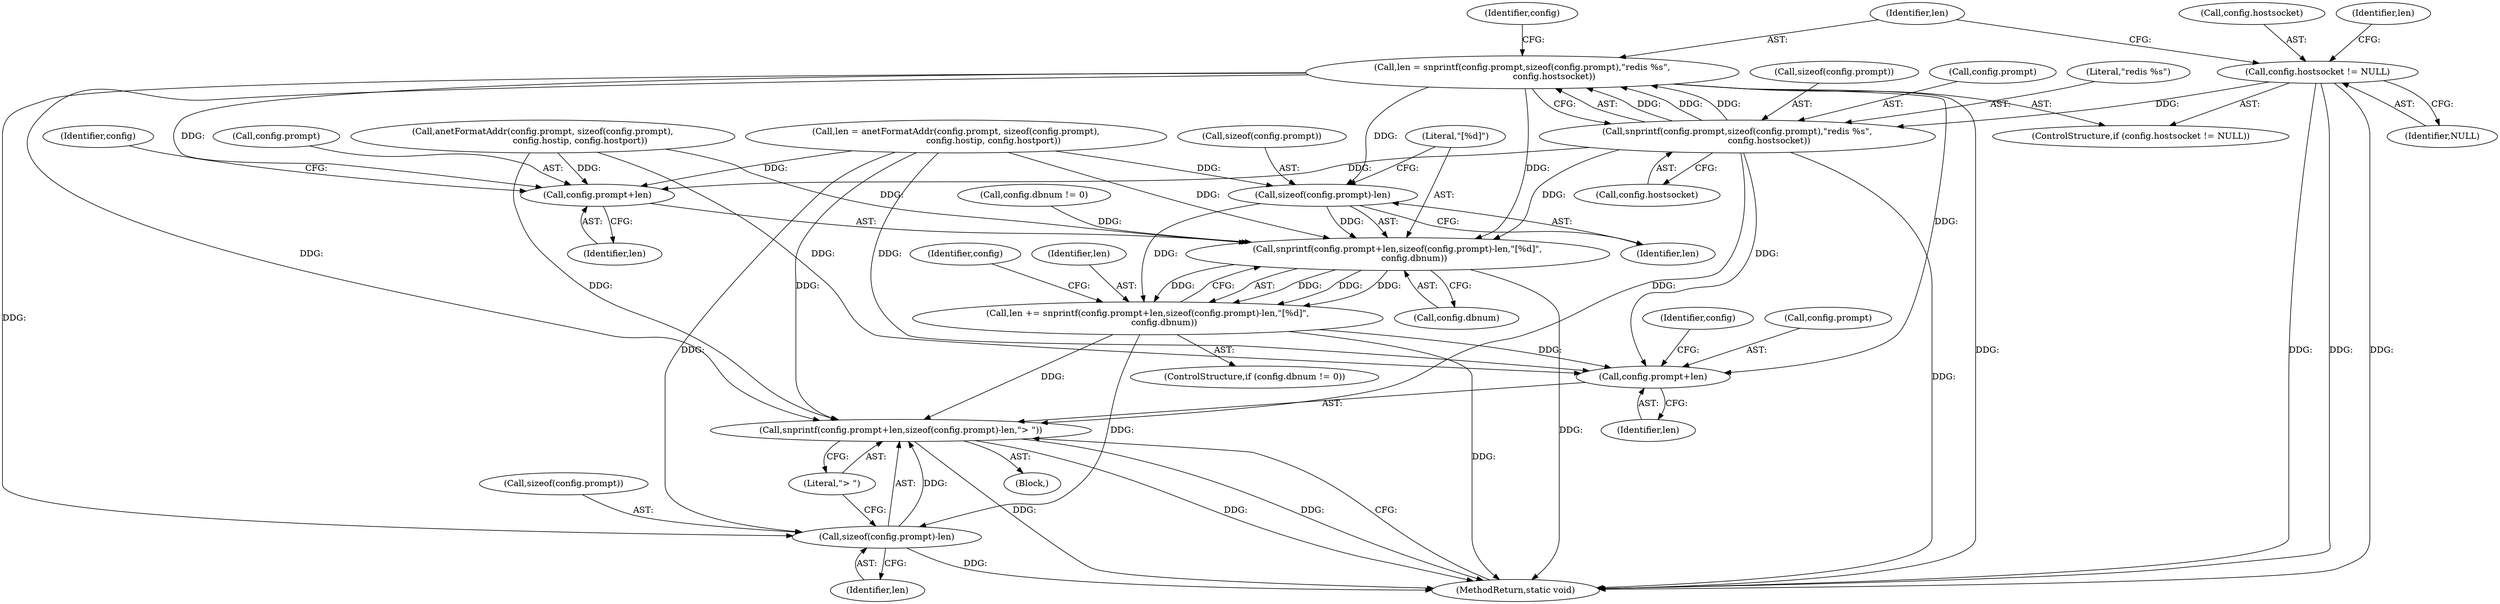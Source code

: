 digraph "1_redis_9fdcc15962f9ff4baebe6fdd947816f43f730d50@API" {
"1000116" [label="(Call,len = snprintf(config.prompt,sizeof(config.prompt),\"redis %s\",\n                       config.hostsocket))"];
"1000118" [label="(Call,snprintf(config.prompt,sizeof(config.prompt),\"redis %s\",\n                       config.hostsocket))"];
"1000111" [label="(Call,config.hostsocket != NULL)"];
"1000155" [label="(Call,snprintf(config.prompt+len,sizeof(config.prompt)-len,\"[%d]\",\n            config.dbnum))"];
"1000153" [label="(Call,len += snprintf(config.prompt+len,sizeof(config.prompt)-len,\"[%d]\",\n            config.dbnum))"];
"1000171" [label="(Call,snprintf(config.prompt+len,sizeof(config.prompt)-len,\"> \"))"];
"1000172" [label="(Call,config.prompt+len)"];
"1000177" [label="(Call,sizeof(config.prompt)-len)"];
"1000156" [label="(Call,config.prompt+len)"];
"1000161" [label="(Call,sizeof(config.prompt)-len)"];
"1000116" [label="(Call,len = snprintf(config.prompt,sizeof(config.prompt),\"redis %s\",\n                       config.hostsocket))"];
"1000184" [label="(MethodReturn,static void)"];
"1000111" [label="(Call,config.hostsocket != NULL)"];
"1000117" [label="(Identifier,len)"];
"1000182" [label="(Identifier,len)"];
"1000157" [label="(Call,config.prompt)"];
"1000167" [label="(Literal,\"[%d]\")"];
"1000110" [label="(ControlStructure,if (config.hostsocket != NULL))"];
"1000115" [label="(Identifier,NULL)"];
"1000180" [label="(Identifier,config)"];
"1000166" [label="(Identifier,len)"];
"1000127" [label="(Call,config.hostsocket)"];
"1000119" [label="(Call,config.prompt)"];
"1000174" [label="(Identifier,config)"];
"1000133" [label="(Call,anetFormatAddr(config.prompt, sizeof(config.prompt),\n                           config.hostip, config.hostport))"];
"1000118" [label="(Call,snprintf(config.prompt,sizeof(config.prompt),\"redis %s\",\n                       config.hostsocket))"];
"1000178" [label="(Call,sizeof(config.prompt))"];
"1000173" [label="(Call,config.prompt)"];
"1000147" [label="(ControlStructure,if (config.dbnum != 0))"];
"1000156" [label="(Call,config.prompt+len)"];
"1000168" [label="(Call,config.dbnum)"];
"1000150" [label="(Identifier,config)"];
"1000131" [label="(Call,len = anetFormatAddr(config.prompt, sizeof(config.prompt),\n                           config.hostip, config.hostport))"];
"1000176" [label="(Identifier,len)"];
"1000112" [label="(Call,config.hostsocket)"];
"1000172" [label="(Call,config.prompt+len)"];
"1000161" [label="(Call,sizeof(config.prompt)-len)"];
"1000183" [label="(Literal,\"> \")"];
"1000177" [label="(Call,sizeof(config.prompt)-len)"];
"1000155" [label="(Call,snprintf(config.prompt+len,sizeof(config.prompt)-len,\"[%d]\",\n            config.dbnum))"];
"1000171" [label="(Call,snprintf(config.prompt+len,sizeof(config.prompt)-len,\"> \"))"];
"1000122" [label="(Call,sizeof(config.prompt))"];
"1000148" [label="(Call,config.dbnum != 0)"];
"1000154" [label="(Identifier,len)"];
"1000103" [label="(Block,)"];
"1000160" [label="(Identifier,len)"];
"1000164" [label="(Identifier,config)"];
"1000162" [label="(Call,sizeof(config.prompt))"];
"1000126" [label="(Literal,\"redis %s\")"];
"1000132" [label="(Identifier,len)"];
"1000153" [label="(Call,len += snprintf(config.prompt+len,sizeof(config.prompt)-len,\"[%d]\",\n            config.dbnum))"];
"1000116" -> "1000110"  [label="AST: "];
"1000116" -> "1000118"  [label="CFG: "];
"1000117" -> "1000116"  [label="AST: "];
"1000118" -> "1000116"  [label="AST: "];
"1000150" -> "1000116"  [label="CFG: "];
"1000116" -> "1000184"  [label="DDG: "];
"1000118" -> "1000116"  [label="DDG: "];
"1000118" -> "1000116"  [label="DDG: "];
"1000118" -> "1000116"  [label="DDG: "];
"1000116" -> "1000155"  [label="DDG: "];
"1000116" -> "1000156"  [label="DDG: "];
"1000116" -> "1000161"  [label="DDG: "];
"1000116" -> "1000171"  [label="DDG: "];
"1000116" -> "1000172"  [label="DDG: "];
"1000116" -> "1000177"  [label="DDG: "];
"1000118" -> "1000127"  [label="CFG: "];
"1000119" -> "1000118"  [label="AST: "];
"1000122" -> "1000118"  [label="AST: "];
"1000126" -> "1000118"  [label="AST: "];
"1000127" -> "1000118"  [label="AST: "];
"1000118" -> "1000184"  [label="DDG: "];
"1000111" -> "1000118"  [label="DDG: "];
"1000118" -> "1000155"  [label="DDG: "];
"1000118" -> "1000156"  [label="DDG: "];
"1000118" -> "1000171"  [label="DDG: "];
"1000118" -> "1000172"  [label="DDG: "];
"1000111" -> "1000110"  [label="AST: "];
"1000111" -> "1000115"  [label="CFG: "];
"1000112" -> "1000111"  [label="AST: "];
"1000115" -> "1000111"  [label="AST: "];
"1000117" -> "1000111"  [label="CFG: "];
"1000132" -> "1000111"  [label="CFG: "];
"1000111" -> "1000184"  [label="DDG: "];
"1000111" -> "1000184"  [label="DDG: "];
"1000111" -> "1000184"  [label="DDG: "];
"1000155" -> "1000153"  [label="AST: "];
"1000155" -> "1000168"  [label="CFG: "];
"1000156" -> "1000155"  [label="AST: "];
"1000161" -> "1000155"  [label="AST: "];
"1000167" -> "1000155"  [label="AST: "];
"1000168" -> "1000155"  [label="AST: "];
"1000153" -> "1000155"  [label="CFG: "];
"1000155" -> "1000184"  [label="DDG: "];
"1000155" -> "1000153"  [label="DDG: "];
"1000155" -> "1000153"  [label="DDG: "];
"1000155" -> "1000153"  [label="DDG: "];
"1000155" -> "1000153"  [label="DDG: "];
"1000133" -> "1000155"  [label="DDG: "];
"1000131" -> "1000155"  [label="DDG: "];
"1000161" -> "1000155"  [label="DDG: "];
"1000148" -> "1000155"  [label="DDG: "];
"1000153" -> "1000147"  [label="AST: "];
"1000154" -> "1000153"  [label="AST: "];
"1000174" -> "1000153"  [label="CFG: "];
"1000153" -> "1000184"  [label="DDG: "];
"1000161" -> "1000153"  [label="DDG: "];
"1000153" -> "1000171"  [label="DDG: "];
"1000153" -> "1000172"  [label="DDG: "];
"1000153" -> "1000177"  [label="DDG: "];
"1000171" -> "1000103"  [label="AST: "];
"1000171" -> "1000183"  [label="CFG: "];
"1000172" -> "1000171"  [label="AST: "];
"1000177" -> "1000171"  [label="AST: "];
"1000183" -> "1000171"  [label="AST: "];
"1000184" -> "1000171"  [label="CFG: "];
"1000171" -> "1000184"  [label="DDG: "];
"1000171" -> "1000184"  [label="DDG: "];
"1000171" -> "1000184"  [label="DDG: "];
"1000133" -> "1000171"  [label="DDG: "];
"1000131" -> "1000171"  [label="DDG: "];
"1000177" -> "1000171"  [label="DDG: "];
"1000172" -> "1000176"  [label="CFG: "];
"1000173" -> "1000172"  [label="AST: "];
"1000176" -> "1000172"  [label="AST: "];
"1000180" -> "1000172"  [label="CFG: "];
"1000133" -> "1000172"  [label="DDG: "];
"1000131" -> "1000172"  [label="DDG: "];
"1000177" -> "1000182"  [label="CFG: "];
"1000178" -> "1000177"  [label="AST: "];
"1000182" -> "1000177"  [label="AST: "];
"1000183" -> "1000177"  [label="CFG: "];
"1000177" -> "1000184"  [label="DDG: "];
"1000131" -> "1000177"  [label="DDG: "];
"1000156" -> "1000160"  [label="CFG: "];
"1000157" -> "1000156"  [label="AST: "];
"1000160" -> "1000156"  [label="AST: "];
"1000164" -> "1000156"  [label="CFG: "];
"1000133" -> "1000156"  [label="DDG: "];
"1000131" -> "1000156"  [label="DDG: "];
"1000161" -> "1000166"  [label="CFG: "];
"1000162" -> "1000161"  [label="AST: "];
"1000166" -> "1000161"  [label="AST: "];
"1000167" -> "1000161"  [label="CFG: "];
"1000131" -> "1000161"  [label="DDG: "];
}
